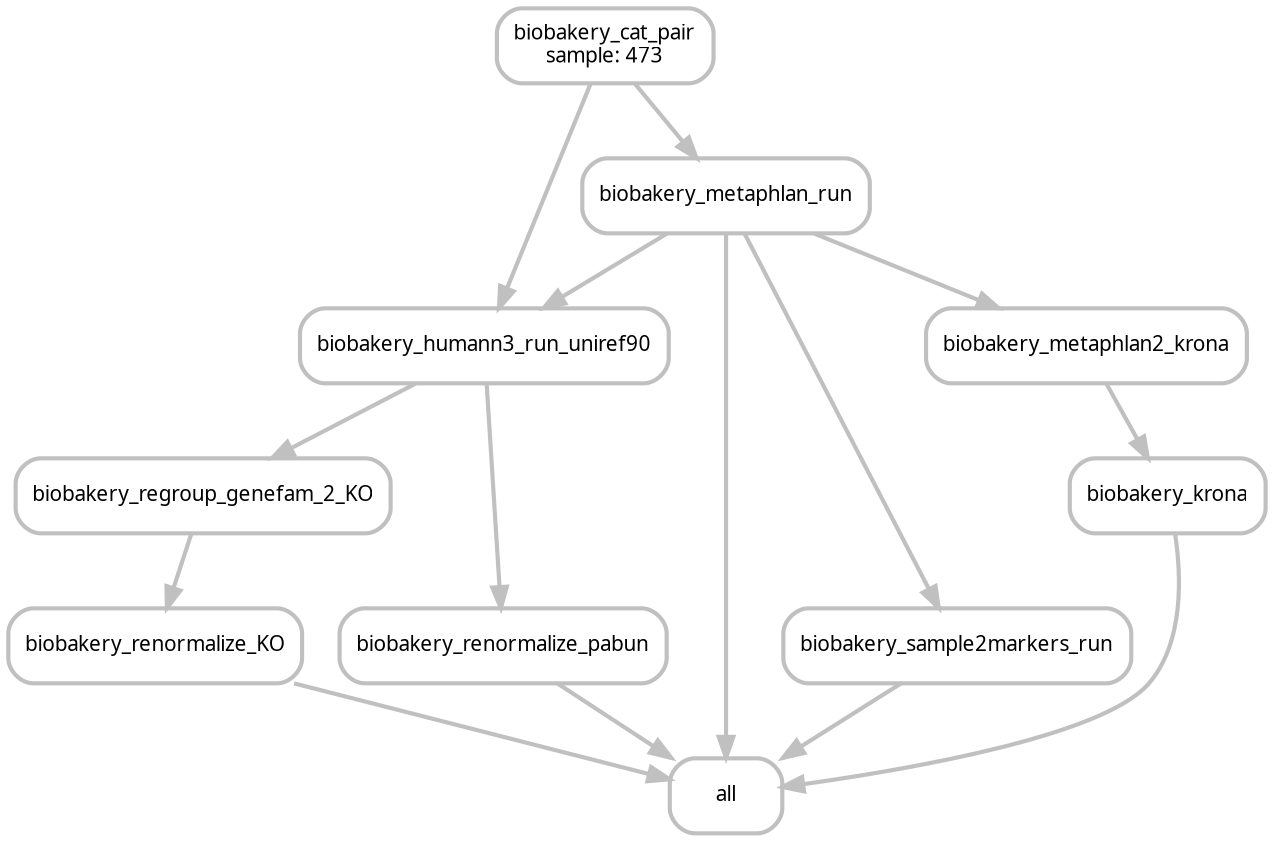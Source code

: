 digraph snakemake_dag {
    graph[bgcolor=white, margin=0];
    node[shape=box, style=rounded, fontname=sans,                 fontsize=10, penwidth=2];
    edge[penwidth=2, color=grey];
	0[label = "all", color = "grey", style="rounded"];
	1[label = "biobakery_renormalize_KO", color = "grey", style="rounded"];
	2[label = "biobakery_regroup_genefam_2_KO", color = "grey", style="rounded"];
	3[label = "biobakery_humann3_run_uniref90", color = "grey", style="rounded"];
	4[label = "biobakery_cat_pair\nsample: 473", color = "grey", style="rounded"];
	5[label = "biobakery_metaphlan_run", color = "grey", style="rounded"];
	6[label = "biobakery_renormalize_pabun", color = "grey", style="rounded"];
	7[label = "biobakery_sample2markers_run", color = "grey", style="rounded"];
	8[label = "biobakery_krona", color = "grey", style="rounded"];
	9[label = "biobakery_metaphlan2_krona", color = "grey", style="rounded"];
	1 -> 0
	5 -> 0
	6 -> 0
	7 -> 0
	8 -> 0
	2 -> 1
	3 -> 2
	4 -> 3
	5 -> 3
	4 -> 5
	3 -> 6
	5 -> 7
	9 -> 8
	5 -> 9
}            
